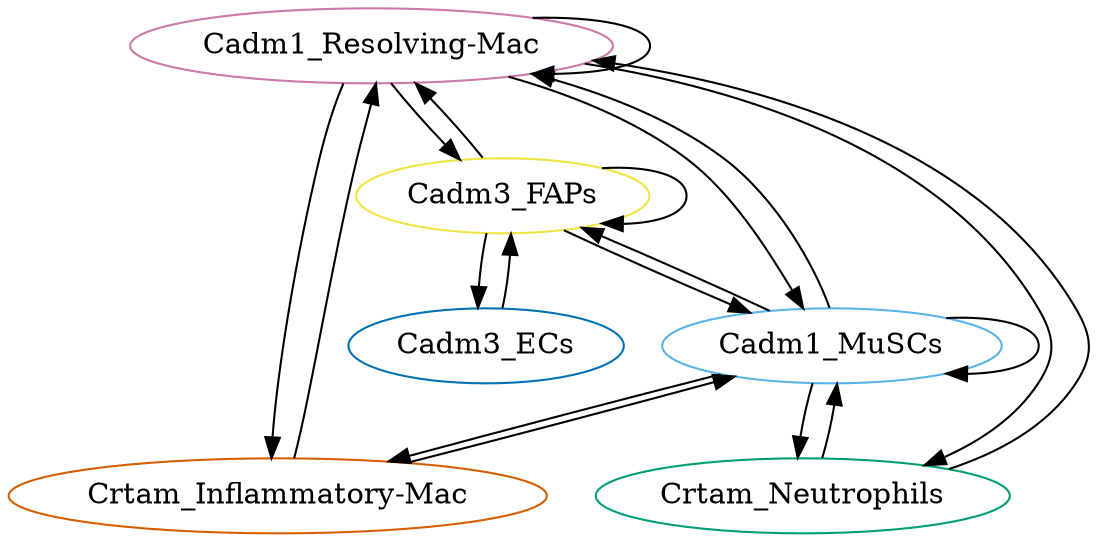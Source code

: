 digraph "" {
	"Cadm1_Resolving-Mac"	[celltype="Resolving-Mac",
		color="#CC79A7",
		genesym=Cadm1,
		nodetype=receiver,
		specificity=0.386889418809123];
	"Cadm1_Resolving-Mac" -> "Cadm1_Resolving-Mac"	[ecolor="#CC79A7",
		origtype="Cadm1_Resolving-Mac",
		weight=0.149683422386461];
	Cadm3_FAPs	[celltype=FAPs,
		color="#F0E442",
		genesym=Cadm3,
		nodetype=receiver,
		specificity=0.6229182693423464];
	"Cadm1_Resolving-Mac" -> Cadm3_FAPs	[ecolor="#CC79A7",
		origtype="Cadm1_Resolving-Mac",
		weight=0.2410004871914451];
	Cadm1_MuSCs	[celltype=MuSCs,
		color="#56B4E9",
		genesym=Cadm1,
		nodetype=receiver,
		specificity=0.3916503602216272];
	"Cadm1_Resolving-Mac" -> Cadm1_MuSCs	[ecolor="#CC79A7",
		origtype="Cadm1_Resolving-Mac",
		weight=0.151525380242529];
	"Crtam_Inflammatory-Mac"	[celltype="Inflammatory-Mac",
		color="#D55E00",
		genesym=Crtam,
		nodetype=sender,
		specificity=0.2822368751677807];
	"Cadm1_Resolving-Mac" -> "Crtam_Inflammatory-Mac"	[ecolor="#CC79A7",
		origtype="Cadm1_Resolving-Mac",
		weight=0.1091944606001657];
	Crtam_Neutrophils	[celltype=Neutrophils,
		color="#009E73",
		genesym=Crtam,
		nodetype=sender,
		specificity=0.4891666632647158];
	"Cadm1_Resolving-Mac" -> Crtam_Neutrophils	[ecolor="#CC79A7",
		origtype="Cadm1_Resolving-Mac",
		weight=0.1892534060512839];
	Cadm3_FAPs -> "Cadm1_Resolving-Mac"	[ecolor="#F0E442",
		origtype=Cadm3_FAPs,
		weight=0.2410004871914451];
	Cadm3_FAPs -> Cadm3_FAPs	[ecolor="#F0E442",
		origtype=Cadm3_FAPs,
		weight=0.388027170280464];
	Cadm3_FAPs -> Cadm1_MuSCs	[ecolor="#F0E442",
		origtype=Cadm3_FAPs,
		weight=0.2439661645765626];
	Cadm3_ECs	[celltype=ECs,
		color="#0072B2",
		genesym=Cadm3,
		nodetype=receiver,
		specificity=0.2244360559441497];
	Cadm3_FAPs -> Cadm3_ECs	[ecolor="#F0E442",
		origtype=Cadm3_FAPs,
		weight=0.1398053195467517];
	Cadm1_MuSCs -> "Cadm1_Resolving-Mac"	[ecolor="#56B4E9",
		origtype=Cadm1_MuSCs,
		weight=0.151525380242529];
	Cadm1_MuSCs -> Cadm3_FAPs	[ecolor="#56B4E9",
		origtype=Cadm1_MuSCs,
		weight=0.2439661645765626];
	Cadm1_MuSCs -> Cadm1_MuSCs	[ecolor="#56B4E9",
		origtype=Cadm1_MuSCs,
		weight=0.1533900046617303];
	Cadm1_MuSCs -> "Crtam_Inflammatory-Mac"	[ecolor="#56B4E9",
		origtype=Cadm1_MuSCs,
		weight=0.1105381738272877];
	Cadm1_MuSCs -> Crtam_Neutrophils	[ecolor="#56B4E9",
		origtype=Cadm1_MuSCs,
		weight=0.1915822998760374];
	"Crtam_Inflammatory-Mac" -> "Cadm1_Resolving-Mac"	[ecolor="#D55E00",
		origtype="Crtam_Inflammatory-Mac",
		weight=0.1091944606001657];
	"Crtam_Inflammatory-Mac" -> Cadm1_MuSCs	[ecolor="#D55E00",
		origtype="Crtam_Inflammatory-Mac",
		weight=0.1105381738272877];
	Cadm3_ECs -> Cadm3_FAPs	[ecolor="#0072B2",
		origtype=Cadm3_ECs,
		weight=0.1398053195467517];
	Crtam_Neutrophils -> "Cadm1_Resolving-Mac"	[ecolor="#009E73",
		origtype=Crtam_Neutrophils,
		weight=0.1892534060512839];
	Crtam_Neutrophils -> Cadm1_MuSCs	[ecolor="#009E73",
		origtype=Crtam_Neutrophils,
		weight=0.1915822998760374];
}
